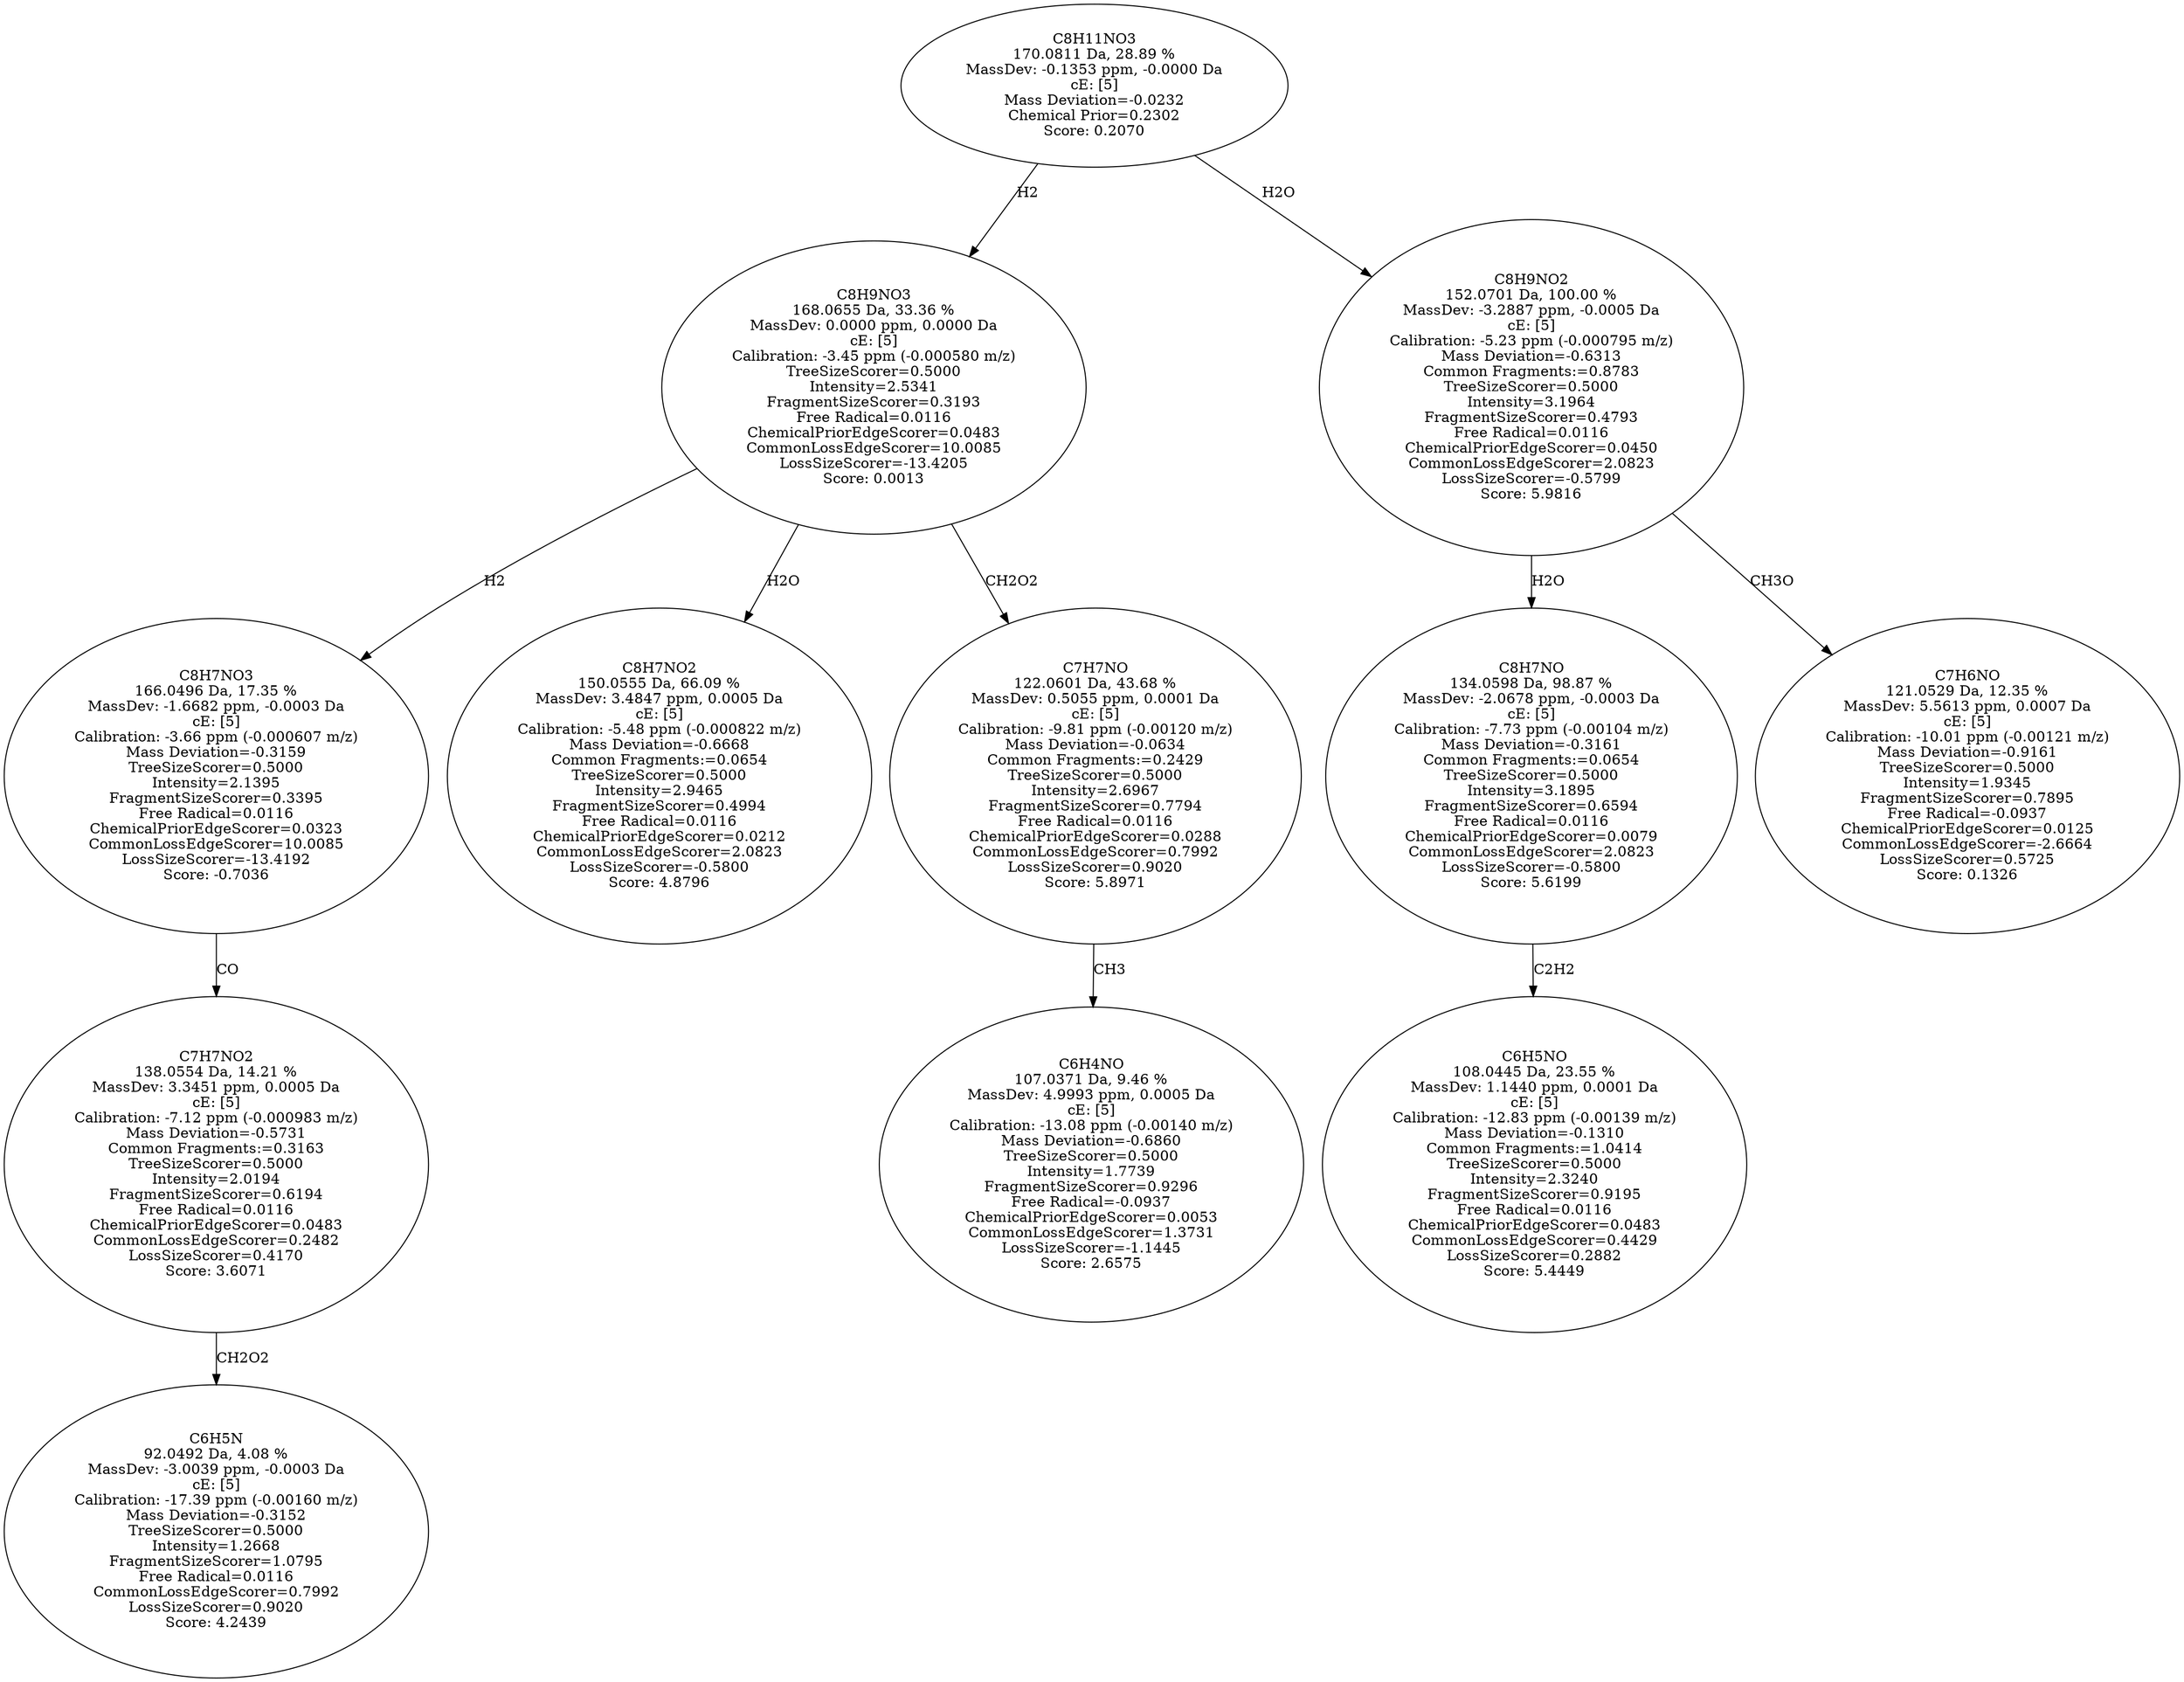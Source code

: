 strict digraph {
v1 [label="C6H5N\n92.0492 Da, 4.08 %\nMassDev: -3.0039 ppm, -0.0003 Da\ncE: [5]\nCalibration: -17.39 ppm (-0.00160 m/z)\nMass Deviation=-0.3152\nTreeSizeScorer=0.5000\nIntensity=1.2668\nFragmentSizeScorer=1.0795\nFree Radical=0.0116\nCommonLossEdgeScorer=0.7992\nLossSizeScorer=0.9020\nScore: 4.2439"];
v2 [label="C7H7NO2\n138.0554 Da, 14.21 %\nMassDev: 3.3451 ppm, 0.0005 Da\ncE: [5]\nCalibration: -7.12 ppm (-0.000983 m/z)\nMass Deviation=-0.5731\nCommon Fragments:=0.3163\nTreeSizeScorer=0.5000\nIntensity=2.0194\nFragmentSizeScorer=0.6194\nFree Radical=0.0116\nChemicalPriorEdgeScorer=0.0483\nCommonLossEdgeScorer=0.2482\nLossSizeScorer=0.4170\nScore: 3.6071"];
v3 [label="C8H7NO3\n166.0496 Da, 17.35 %\nMassDev: -1.6682 ppm, -0.0003 Da\ncE: [5]\nCalibration: -3.66 ppm (-0.000607 m/z)\nMass Deviation=-0.3159\nTreeSizeScorer=0.5000\nIntensity=2.1395\nFragmentSizeScorer=0.3395\nFree Radical=0.0116\nChemicalPriorEdgeScorer=0.0323\nCommonLossEdgeScorer=10.0085\nLossSizeScorer=-13.4192\nScore: -0.7036"];
v4 [label="C8H7NO2\n150.0555 Da, 66.09 %\nMassDev: 3.4847 ppm, 0.0005 Da\ncE: [5]\nCalibration: -5.48 ppm (-0.000822 m/z)\nMass Deviation=-0.6668\nCommon Fragments:=0.0654\nTreeSizeScorer=0.5000\nIntensity=2.9465\nFragmentSizeScorer=0.4994\nFree Radical=0.0116\nChemicalPriorEdgeScorer=0.0212\nCommonLossEdgeScorer=2.0823\nLossSizeScorer=-0.5800\nScore: 4.8796"];
v5 [label="C6H4NO\n107.0371 Da, 9.46 %\nMassDev: 4.9993 ppm, 0.0005 Da\ncE: [5]\nCalibration: -13.08 ppm (-0.00140 m/z)\nMass Deviation=-0.6860\nTreeSizeScorer=0.5000\nIntensity=1.7739\nFragmentSizeScorer=0.9296\nFree Radical=-0.0937\nChemicalPriorEdgeScorer=0.0053\nCommonLossEdgeScorer=1.3731\nLossSizeScorer=-1.1445\nScore: 2.6575"];
v6 [label="C7H7NO\n122.0601 Da, 43.68 %\nMassDev: 0.5055 ppm, 0.0001 Da\ncE: [5]\nCalibration: -9.81 ppm (-0.00120 m/z)\nMass Deviation=-0.0634\nCommon Fragments:=0.2429\nTreeSizeScorer=0.5000\nIntensity=2.6967\nFragmentSizeScorer=0.7794\nFree Radical=0.0116\nChemicalPriorEdgeScorer=0.0288\nCommonLossEdgeScorer=0.7992\nLossSizeScorer=0.9020\nScore: 5.8971"];
v7 [label="C8H9NO3\n168.0655 Da, 33.36 %\nMassDev: 0.0000 ppm, 0.0000 Da\ncE: [5]\nCalibration: -3.45 ppm (-0.000580 m/z)\nTreeSizeScorer=0.5000\nIntensity=2.5341\nFragmentSizeScorer=0.3193\nFree Radical=0.0116\nChemicalPriorEdgeScorer=0.0483\nCommonLossEdgeScorer=10.0085\nLossSizeScorer=-13.4205\nScore: 0.0013"];
v8 [label="C6H5NO\n108.0445 Da, 23.55 %\nMassDev: 1.1440 ppm, 0.0001 Da\ncE: [5]\nCalibration: -12.83 ppm (-0.00139 m/z)\nMass Deviation=-0.1310\nCommon Fragments:=1.0414\nTreeSizeScorer=0.5000\nIntensity=2.3240\nFragmentSizeScorer=0.9195\nFree Radical=0.0116\nChemicalPriorEdgeScorer=0.0483\nCommonLossEdgeScorer=0.4429\nLossSizeScorer=0.2882\nScore: 5.4449"];
v9 [label="C8H7NO\n134.0598 Da, 98.87 %\nMassDev: -2.0678 ppm, -0.0003 Da\ncE: [5]\nCalibration: -7.73 ppm (-0.00104 m/z)\nMass Deviation=-0.3161\nCommon Fragments:=0.0654\nTreeSizeScorer=0.5000\nIntensity=3.1895\nFragmentSizeScorer=0.6594\nFree Radical=0.0116\nChemicalPriorEdgeScorer=0.0079\nCommonLossEdgeScorer=2.0823\nLossSizeScorer=-0.5800\nScore: 5.6199"];
v10 [label="C7H6NO\n121.0529 Da, 12.35 %\nMassDev: 5.5613 ppm, 0.0007 Da\ncE: [5]\nCalibration: -10.01 ppm (-0.00121 m/z)\nMass Deviation=-0.9161\nTreeSizeScorer=0.5000\nIntensity=1.9345\nFragmentSizeScorer=0.7895\nFree Radical=-0.0937\nChemicalPriorEdgeScorer=0.0125\nCommonLossEdgeScorer=-2.6664\nLossSizeScorer=0.5725\nScore: 0.1326"];
v11 [label="C8H9NO2\n152.0701 Da, 100.00 %\nMassDev: -3.2887 ppm, -0.0005 Da\ncE: [5]\nCalibration: -5.23 ppm (-0.000795 m/z)\nMass Deviation=-0.6313\nCommon Fragments:=0.8783\nTreeSizeScorer=0.5000\nIntensity=3.1964\nFragmentSizeScorer=0.4793\nFree Radical=0.0116\nChemicalPriorEdgeScorer=0.0450\nCommonLossEdgeScorer=2.0823\nLossSizeScorer=-0.5799\nScore: 5.9816"];
v12 [label="C8H11NO3\n170.0811 Da, 28.89 %\nMassDev: -0.1353 ppm, -0.0000 Da\ncE: [5]\nMass Deviation=-0.0232\nChemical Prior=0.2302\nScore: 0.2070"];
v2 -> v1 [label="CH2O2"];
v3 -> v2 [label="CO"];
v7 -> v3 [label="H2"];
v7 -> v4 [label="H2O"];
v6 -> v5 [label="CH3"];
v7 -> v6 [label="CH2O2"];
v12 -> v7 [label="H2"];
v9 -> v8 [label="C2H2"];
v11 -> v9 [label="H2O"];
v11 -> v10 [label="CH3O"];
v12 -> v11 [label="H2O"];
}